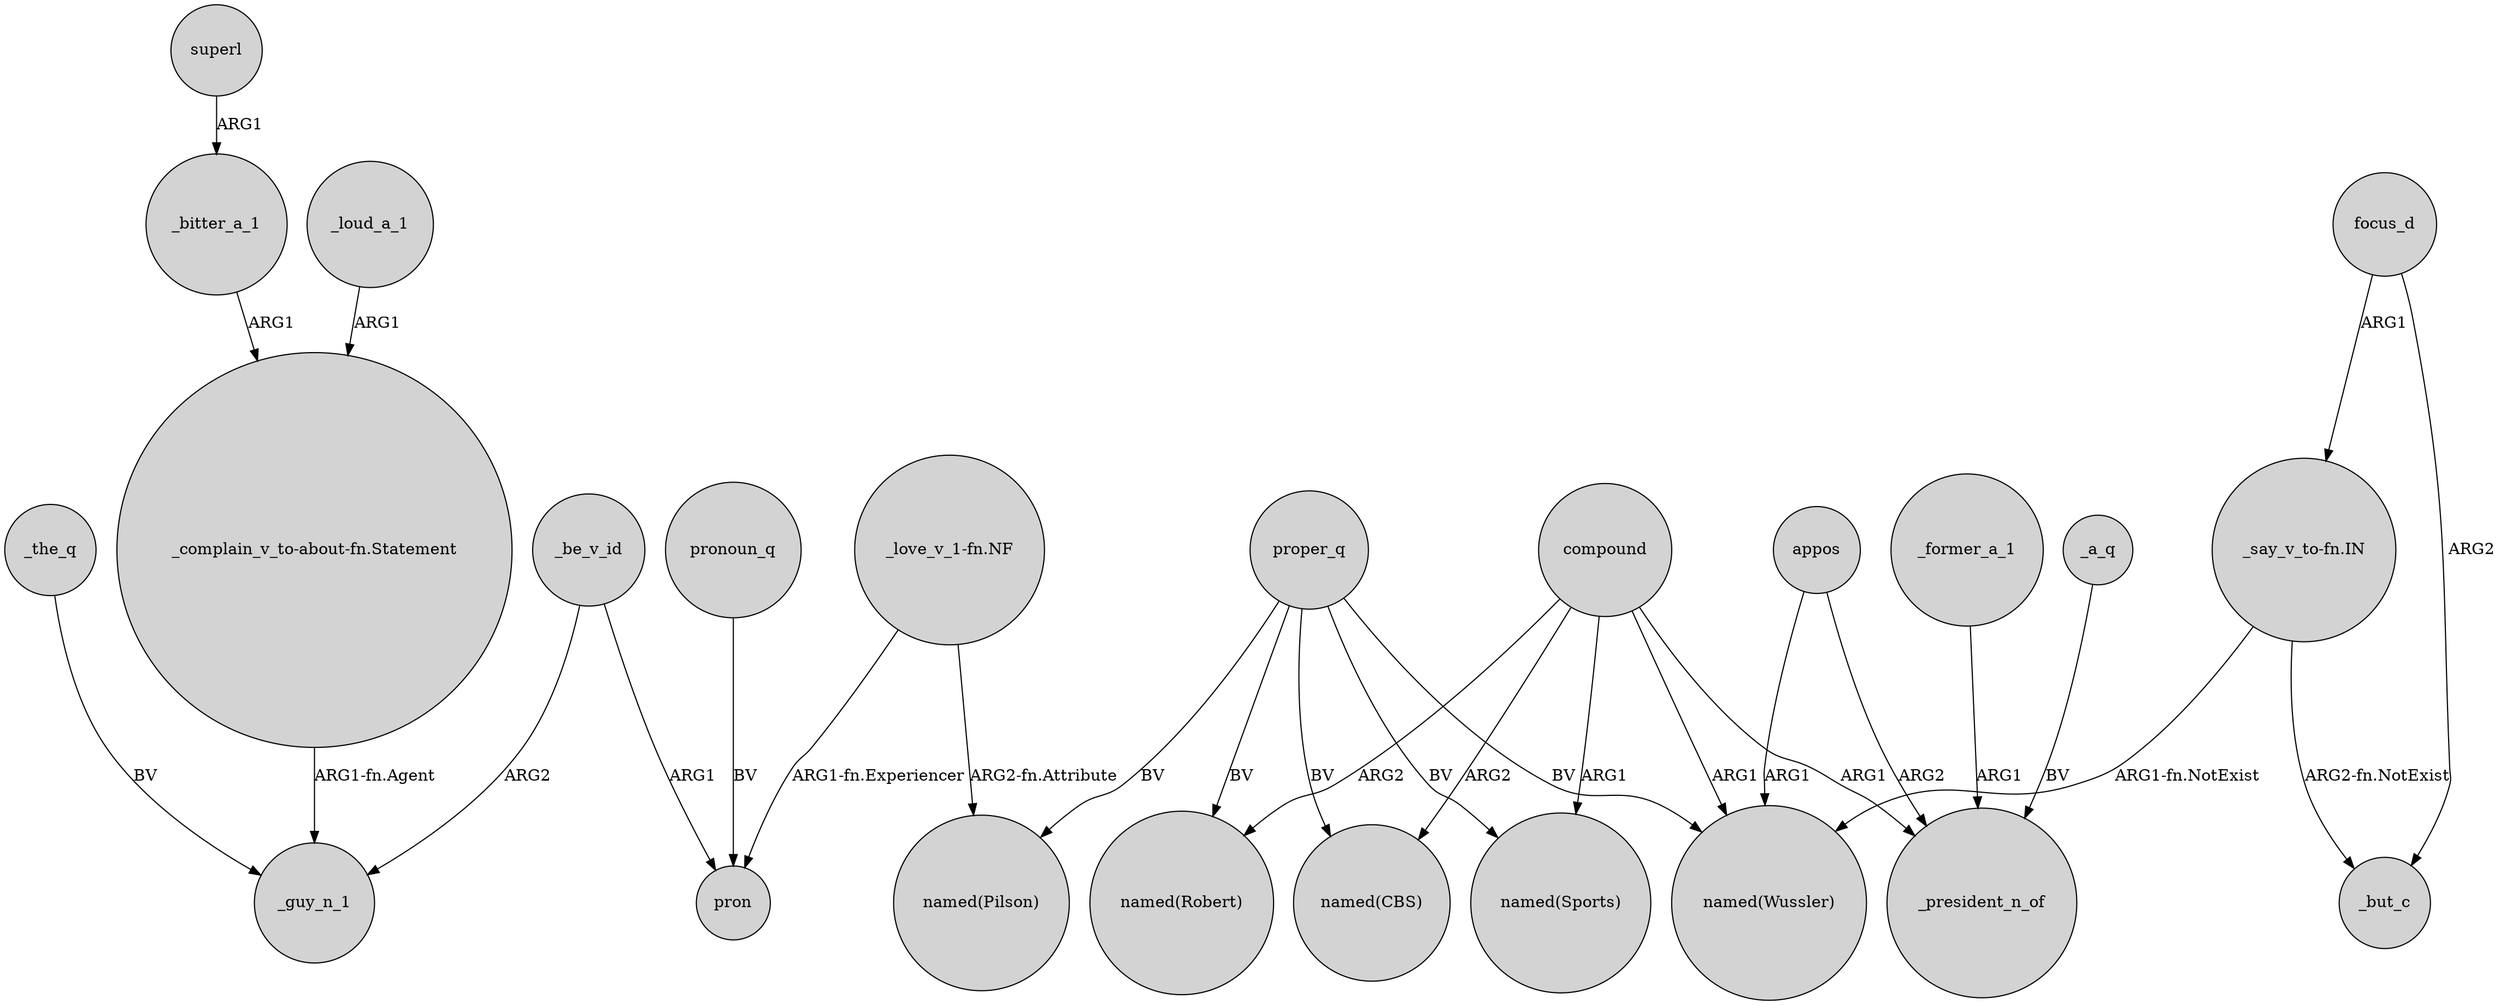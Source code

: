 digraph {
	node [shape=circle style=filled]
	superl -> _bitter_a_1 [label=ARG1]
	_loud_a_1 -> "_complain_v_to-about-fn.Statement" [label=ARG1]
	_former_a_1 -> _president_n_of [label=ARG1]
	"_love_v_1-fn.NF" -> pron [label="ARG1-fn.Experiencer"]
	"_say_v_to-fn.IN" -> _but_c [label="ARG2-fn.NotExist"]
	proper_q -> "named(Sports)" [label=BV]
	proper_q -> "named(Wussler)" [label=BV]
	proper_q -> "named(CBS)" [label=BV]
	compound -> "named(Robert)" [label=ARG2]
	_be_v_id -> pron [label=ARG1]
	focus_d -> _but_c [label=ARG2]
	appos -> _president_n_of [label=ARG2]
	pronoun_q -> pron [label=BV]
	compound -> "named(Wussler)" [label=ARG1]
	compound -> "named(CBS)" [label=ARG2]
	compound -> _president_n_of [label=ARG1]
	compound -> "named(Sports)" [label=ARG1]
	proper_q -> "named(Robert)" [label=BV]
	_be_v_id -> _guy_n_1 [label=ARG2]
	"_say_v_to-fn.IN" -> "named(Wussler)" [label="ARG1-fn.NotExist"]
	_a_q -> _president_n_of [label=BV]
	appos -> "named(Wussler)" [label=ARG1]
	"_complain_v_to-about-fn.Statement" -> _guy_n_1 [label="ARG1-fn.Agent"]
	proper_q -> "named(Pilson)" [label=BV]
	"_love_v_1-fn.NF" -> "named(Pilson)" [label="ARG2-fn.Attribute"]
	_bitter_a_1 -> "_complain_v_to-about-fn.Statement" [label=ARG1]
	_the_q -> _guy_n_1 [label=BV]
	focus_d -> "_say_v_to-fn.IN" [label=ARG1]
}
